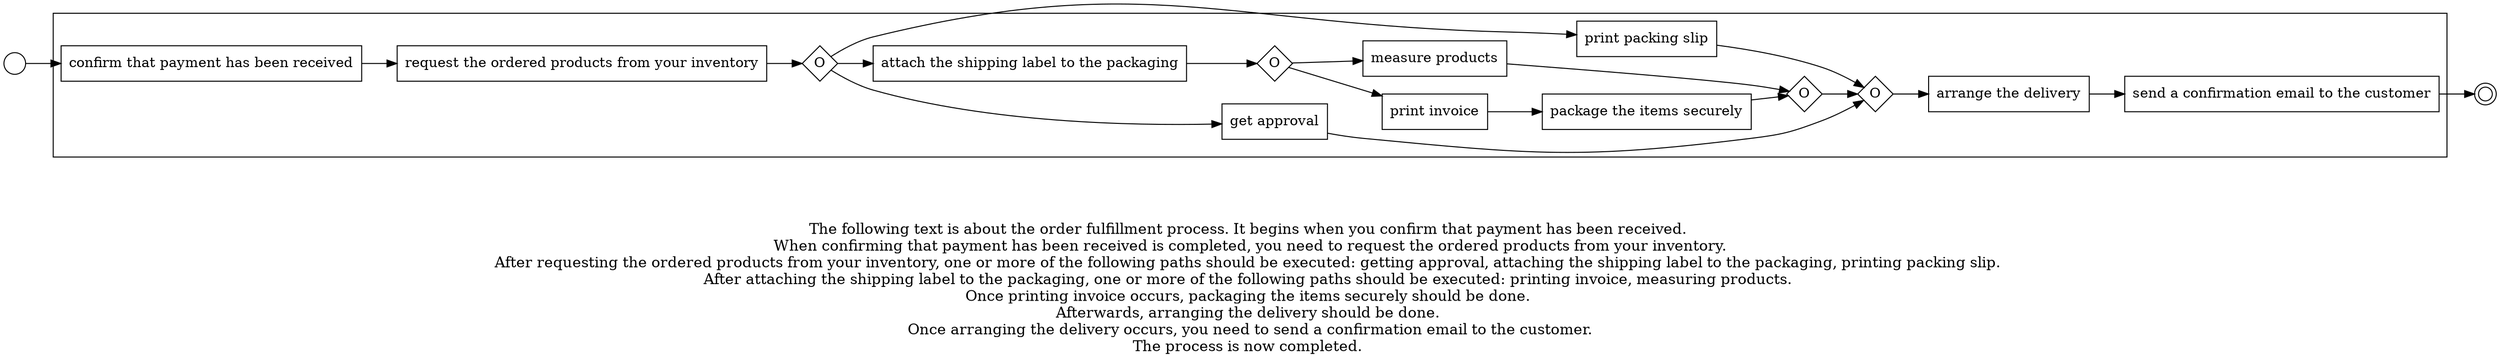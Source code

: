 digraph order_fulfillment_process_45 {
	graph [rankdir=LR]
	START_NODE [label="" shape=circle width=0.3]
	subgraph CLUSTER_0 {
		"confirm that payment has been received" [shape=box]
		"request the ordered products from your inventory" [shape=box]
		"confirm that payment has been received" -> "request the ordered products from your inventory"
		"OR_SPLIT--3. Packaging products_74EK" [label=O fixedsize=true shape=diamond width=0.5]
		"request the ordered products from your inventory" -> "OR_SPLIT--3. Packaging products_74EK"
		"get approval" [shape=box]
		"OR_SPLIT--3. Packaging products_74EK" -> "get approval"
		"attach the shipping label to the packaging" [shape=box]
		"OR_SPLIT--3. Packaging products_74EK" -> "attach the shipping label to the packaging"
		"print packing slip" [shape=box]
		"OR_SPLIT--3. Packaging products_74EK" -> "print packing slip"
		"OR_SPLIT--3. Packaging products_ZRDL" [label=O fixedsize=true shape=diamond width=0.5]
		"attach the shipping label to the packaging" -> "OR_SPLIT--3. Packaging products_ZRDL"
		"print invoice" [shape=box]
		"OR_SPLIT--3. Packaging products_ZRDL" -> "print invoice"
		"measure products" [shape=box]
		"OR_SPLIT--3. Packaging products_ZRDL" -> "measure products"
		"package the items securely" [shape=box]
		"print invoice" -> "package the items securely"
		"OR_JOIN--3. Packaging products_ZRDL" [label=O fixedsize=true shape=diamond width=0.5]
		"package the items securely" -> "OR_JOIN--3. Packaging products_ZRDL"
		"measure products" -> "OR_JOIN--3. Packaging products_ZRDL"
		"OR_JOIN--3. Packaging products_74EK" [label=O fixedsize=true shape=diamond width=0.5]
		"get approval" -> "OR_JOIN--3. Packaging products_74EK"
		"OR_JOIN--3. Packaging products_ZRDL" -> "OR_JOIN--3. Packaging products_74EK"
		"print packing slip" -> "OR_JOIN--3. Packaging products_74EK"
		"arrange the delivery" [shape=box]
		"OR_JOIN--3. Packaging products_74EK" -> "arrange the delivery"
		"send a confirmation email to the customer" [shape=box]
		"arrange the delivery" -> "send a confirmation email to the customer"
	}
	START_NODE -> "confirm that payment has been received"
	END_NODE [label="" shape=doublecircle width=0.2]
	"send a confirmation email to the customer" -> END_NODE
	fontsize=15 label="\n\n
The following text is about the order fulfillment process. It begins when you confirm that payment has been received. 
When confirming that payment has been received is completed, you need to request the ordered products from your inventory.
After requesting the ordered products from your inventory, one or more of the following paths should be executed: getting approval, attaching the shipping label to the packaging, printing packing slip. 
After attaching the shipping label to the packaging, one or more of the following paths should be executed: printing invoice, measuring products. 
Once printing invoice occurs, packaging the items securely should be done. 
Afterwards, arranging the delivery should be done. 
Once arranging the delivery occurs, you need to send a confirmation email to the customer.
The process is now completed. 
"
}
